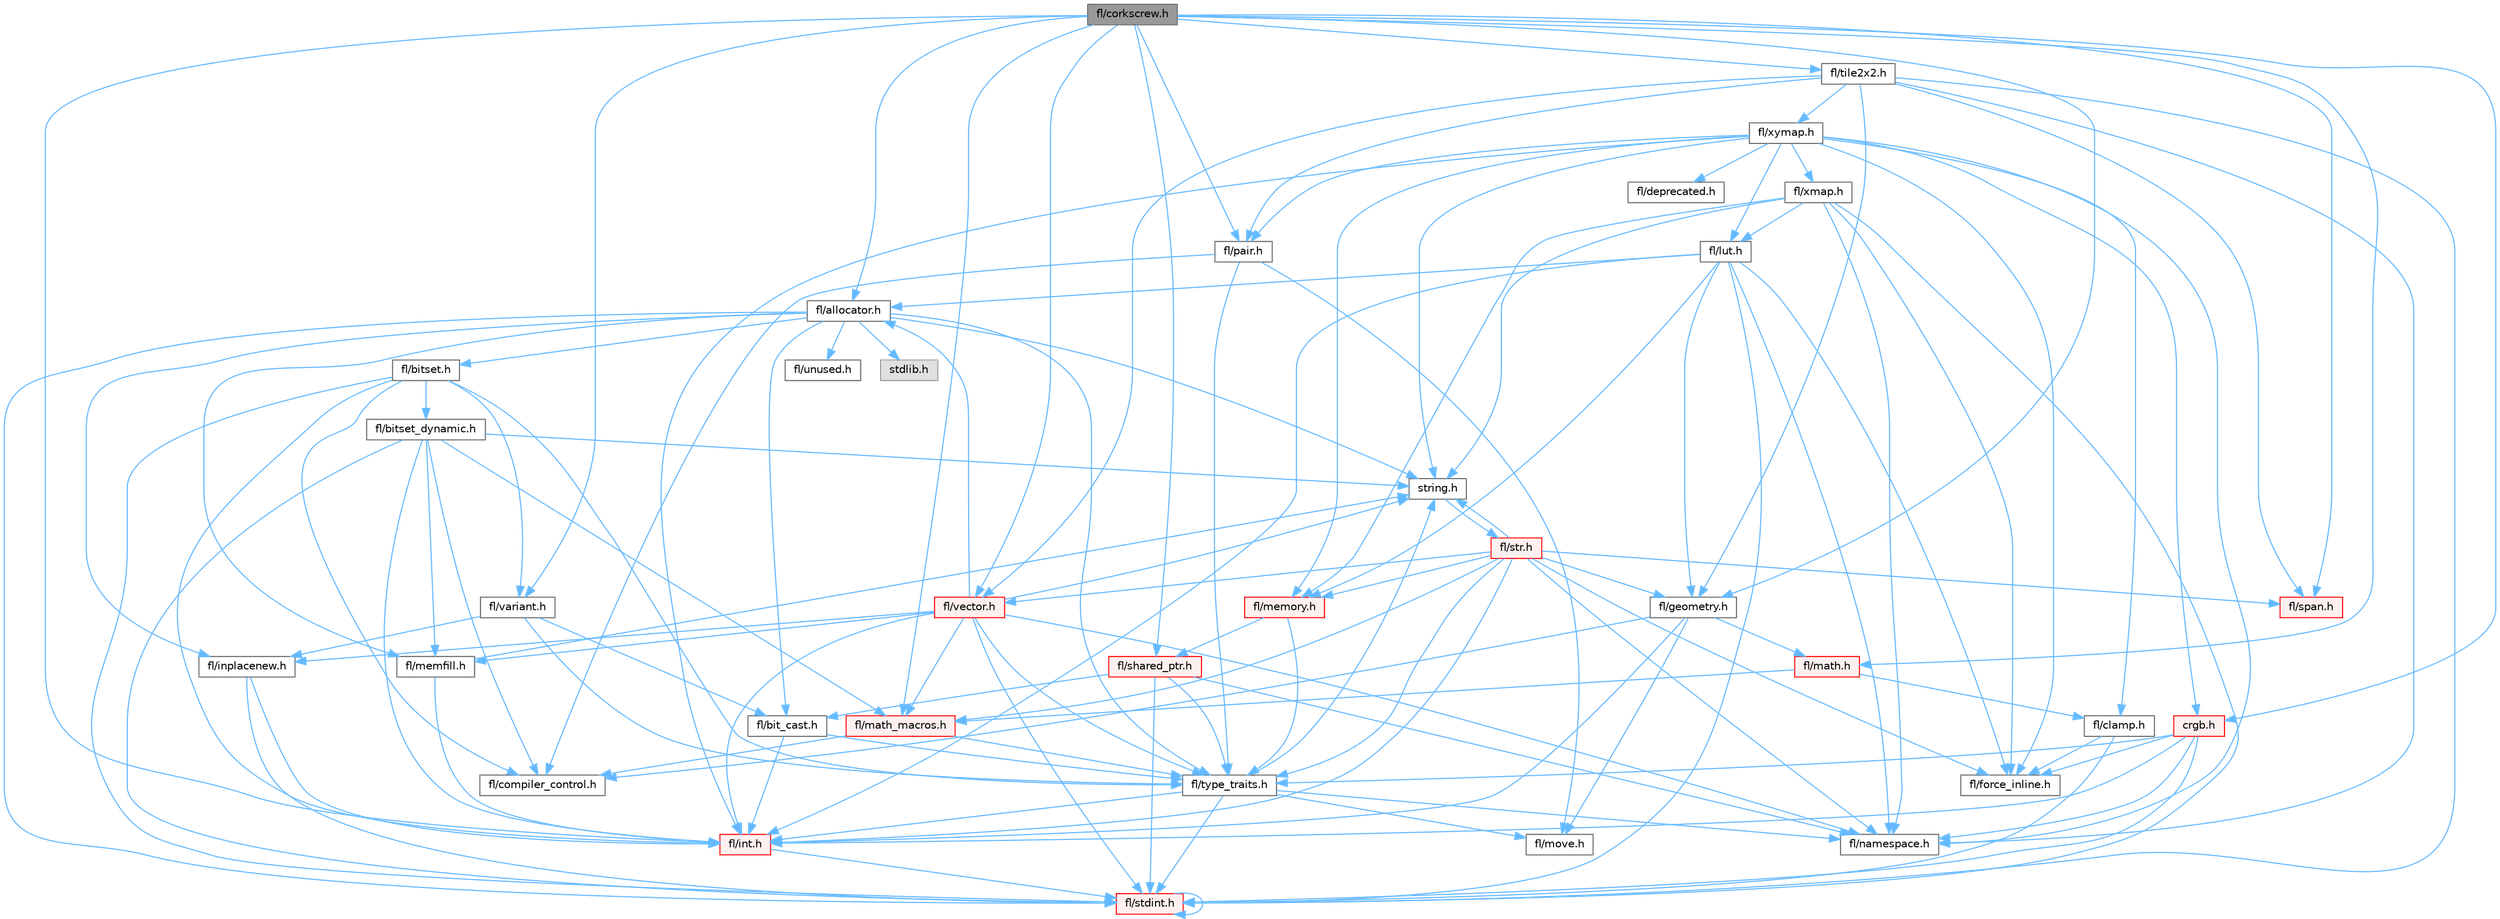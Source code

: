 digraph "fl/corkscrew.h"
{
 // INTERACTIVE_SVG=YES
 // LATEX_PDF_SIZE
  bgcolor="transparent";
  edge [fontname=Helvetica,fontsize=10,labelfontname=Helvetica,labelfontsize=10];
  node [fontname=Helvetica,fontsize=10,shape=box,height=0.2,width=0.4];
  Node1 [id="Node000001",label="fl/corkscrew.h",height=0.2,width=0.4,color="gray40", fillcolor="grey60", style="filled", fontcolor="black",tooltip="Corkscrew LED strip projection and rendering."];
  Node1 -> Node2 [id="edge1_Node000001_Node000002",color="steelblue1",style="solid",tooltip=" "];
  Node2 [id="Node000002",label="fl/allocator.h",height=0.2,width=0.4,color="grey40", fillcolor="white", style="filled",URL="$da/da9/allocator_8h.html",tooltip=" "];
  Node2 -> Node3 [id="edge2_Node000002_Node000003",color="steelblue1",style="solid",tooltip=" "];
  Node3 [id="Node000003",label="stdlib.h",height=0.2,width=0.4,color="grey60", fillcolor="#E0E0E0", style="filled",tooltip=" "];
  Node2 -> Node4 [id="edge3_Node000002_Node000004",color="steelblue1",style="solid",tooltip=" "];
  Node4 [id="Node000004",label="string.h",height=0.2,width=0.4,color="grey40", fillcolor="white", style="filled",URL="$da/d66/string_8h.html",tooltip=" "];
  Node4 -> Node5 [id="edge4_Node000004_Node000005",color="steelblue1",style="solid",tooltip=" "];
  Node5 [id="Node000005",label="fl/str.h",height=0.2,width=0.4,color="red", fillcolor="#FFF0F0", style="filled",URL="$d1/d93/str_8h.html",tooltip=" "];
  Node5 -> Node6 [id="edge5_Node000005_Node000006",color="steelblue1",style="solid",tooltip=" "];
  Node6 [id="Node000006",label="fl/int.h",height=0.2,width=0.4,color="red", fillcolor="#FFF0F0", style="filled",URL="$d3/d7e/int_8h.html",tooltip=" "];
  Node6 -> Node7 [id="edge6_Node000006_Node000007",color="steelblue1",style="solid",tooltip=" "];
  Node7 [id="Node000007",label="fl/stdint.h",height=0.2,width=0.4,color="red", fillcolor="#FFF0F0", style="filled",URL="$df/dd8/stdint_8h.html",tooltip=" "];
  Node7 -> Node7 [id="edge7_Node000007_Node000007",color="steelblue1",style="solid",tooltip=" "];
  Node5 -> Node4 [id="edge8_Node000005_Node000004",color="steelblue1",style="solid",tooltip=" "];
  Node5 -> Node10 [id="edge9_Node000005_Node000010",color="steelblue1",style="solid",tooltip=" "];
  Node10 [id="Node000010",label="fl/geometry.h",height=0.2,width=0.4,color="grey40", fillcolor="white", style="filled",URL="$d4/d67/geometry_8h.html",tooltip=" "];
  Node10 -> Node6 [id="edge10_Node000010_Node000006",color="steelblue1",style="solid",tooltip=" "];
  Node10 -> Node11 [id="edge11_Node000010_Node000011",color="steelblue1",style="solid",tooltip=" "];
  Node11 [id="Node000011",label="fl/math.h",height=0.2,width=0.4,color="red", fillcolor="#FFF0F0", style="filled",URL="$df/db1/math_8h.html",tooltip=" "];
  Node11 -> Node13 [id="edge12_Node000011_Node000013",color="steelblue1",style="solid",tooltip=" "];
  Node13 [id="Node000013",label="fl/clamp.h",height=0.2,width=0.4,color="grey40", fillcolor="white", style="filled",URL="$d6/dd3/clamp_8h.html",tooltip=" "];
  Node13 -> Node7 [id="edge13_Node000013_Node000007",color="steelblue1",style="solid",tooltip=" "];
  Node13 -> Node14 [id="edge14_Node000013_Node000014",color="steelblue1",style="solid",tooltip=" "];
  Node14 [id="Node000014",label="fl/force_inline.h",height=0.2,width=0.4,color="grey40", fillcolor="white", style="filled",URL="$d4/d64/force__inline_8h.html",tooltip=" "];
  Node11 -> Node16 [id="edge15_Node000011_Node000016",color="steelblue1",style="solid",tooltip=" "];
  Node16 [id="Node000016",label="fl/math_macros.h",height=0.2,width=0.4,color="red", fillcolor="#FFF0F0", style="filled",URL="$d8/db8/math__macros_8h.html",tooltip=" "];
  Node16 -> Node17 [id="edge16_Node000016_Node000017",color="steelblue1",style="solid",tooltip=" "];
  Node17 [id="Node000017",label="fl/compiler_control.h",height=0.2,width=0.4,color="grey40", fillcolor="white", style="filled",URL="$d4/d54/compiler__control_8h.html",tooltip=" "];
  Node16 -> Node18 [id="edge17_Node000016_Node000018",color="steelblue1",style="solid",tooltip=" "];
  Node18 [id="Node000018",label="fl/type_traits.h",height=0.2,width=0.4,color="grey40", fillcolor="white", style="filled",URL="$df/d63/type__traits_8h.html",tooltip=" "];
  Node18 -> Node4 [id="edge18_Node000018_Node000004",color="steelblue1",style="solid",tooltip=" "];
  Node18 -> Node7 [id="edge19_Node000018_Node000007",color="steelblue1",style="solid",tooltip=" "];
  Node18 -> Node19 [id="edge20_Node000018_Node000019",color="steelblue1",style="solid",tooltip=" "];
  Node19 [id="Node000019",label="fl/namespace.h",height=0.2,width=0.4,color="grey40", fillcolor="white", style="filled",URL="$df/d2a/namespace_8h.html",tooltip="Implements the FastLED namespace macros."];
  Node18 -> Node20 [id="edge21_Node000018_Node000020",color="steelblue1",style="solid",tooltip=" "];
  Node20 [id="Node000020",label="fl/move.h",height=0.2,width=0.4,color="grey40", fillcolor="white", style="filled",URL="$d9/d83/move_8h.html",tooltip=" "];
  Node18 -> Node6 [id="edge22_Node000018_Node000006",color="steelblue1",style="solid",tooltip=" "];
  Node10 -> Node17 [id="edge23_Node000010_Node000017",color="steelblue1",style="solid",tooltip=" "];
  Node10 -> Node20 [id="edge24_Node000010_Node000020",color="steelblue1",style="solid",tooltip=" "];
  Node5 -> Node16 [id="edge25_Node000005_Node000016",color="steelblue1",style="solid",tooltip=" "];
  Node5 -> Node19 [id="edge26_Node000005_Node000019",color="steelblue1",style="solid",tooltip=" "];
  Node5 -> Node21 [id="edge27_Node000005_Node000021",color="steelblue1",style="solid",tooltip=" "];
  Node21 [id="Node000021",label="fl/memory.h",height=0.2,width=0.4,color="red", fillcolor="#FFF0F0", style="filled",URL="$dc/d18/memory_8h.html",tooltip=" "];
  Node21 -> Node35 [id="edge28_Node000021_Node000035",color="steelblue1",style="solid",tooltip=" "];
  Node35 [id="Node000035",label="fl/shared_ptr.h",height=0.2,width=0.4,color="red", fillcolor="#FFF0F0", style="filled",URL="$df/d6a/shared__ptr_8h.html",tooltip=" "];
  Node35 -> Node19 [id="edge29_Node000035_Node000019",color="steelblue1",style="solid",tooltip=" "];
  Node35 -> Node18 [id="edge30_Node000035_Node000018",color="steelblue1",style="solid",tooltip=" "];
  Node35 -> Node7 [id="edge31_Node000035_Node000007",color="steelblue1",style="solid",tooltip=" "];
  Node35 -> Node33 [id="edge32_Node000035_Node000033",color="steelblue1",style="solid",tooltip=" "];
  Node33 [id="Node000033",label="fl/bit_cast.h",height=0.2,width=0.4,color="grey40", fillcolor="white", style="filled",URL="$df/d72/bit__cast_8h.html",tooltip=" "];
  Node33 -> Node18 [id="edge33_Node000033_Node000018",color="steelblue1",style="solid",tooltip=" "];
  Node33 -> Node6 [id="edge34_Node000033_Node000006",color="steelblue1",style="solid",tooltip=" "];
  Node21 -> Node18 [id="edge35_Node000021_Node000018",color="steelblue1",style="solid",tooltip=" "];
  Node5 -> Node18 [id="edge36_Node000005_Node000018",color="steelblue1",style="solid",tooltip=" "];
  Node5 -> Node42 [id="edge37_Node000005_Node000042",color="steelblue1",style="solid",tooltip=" "];
  Node42 [id="Node000042",label="fl/vector.h",height=0.2,width=0.4,color="red", fillcolor="#FFF0F0", style="filled",URL="$d6/d68/vector_8h.html",tooltip=" "];
  Node42 -> Node7 [id="edge38_Node000042_Node000007",color="steelblue1",style="solid",tooltip=" "];
  Node42 -> Node6 [id="edge39_Node000042_Node000006",color="steelblue1",style="solid",tooltip=" "];
  Node42 -> Node4 [id="edge40_Node000042_Node000004",color="steelblue1",style="solid",tooltip=" "];
  Node42 -> Node16 [id="edge41_Node000042_Node000016",color="steelblue1",style="solid",tooltip=" "];
  Node42 -> Node45 [id="edge42_Node000042_Node000045",color="steelblue1",style="solid",tooltip=" "];
  Node45 [id="Node000045",label="fl/memfill.h",height=0.2,width=0.4,color="grey40", fillcolor="white", style="filled",URL="$d0/dda/memfill_8h.html",tooltip=" "];
  Node45 -> Node4 [id="edge43_Node000045_Node000004",color="steelblue1",style="solid",tooltip=" "];
  Node45 -> Node6 [id="edge44_Node000045_Node000006",color="steelblue1",style="solid",tooltip=" "];
  Node42 -> Node19 [id="edge45_Node000042_Node000019",color="steelblue1",style="solid",tooltip=" "];
  Node42 -> Node2 [id="edge46_Node000042_Node000002",color="steelblue1",style="solid",tooltip=" "];
  Node42 -> Node18 [id="edge47_Node000042_Node000018",color="steelblue1",style="solid",tooltip=" "];
  Node42 -> Node30 [id="edge48_Node000042_Node000030",color="steelblue1",style="solid",tooltip=" "];
  Node30 [id="Node000030",label="fl/inplacenew.h",height=0.2,width=0.4,color="grey40", fillcolor="white", style="filled",URL="$db/d36/inplacenew_8h.html",tooltip=" "];
  Node30 -> Node7 [id="edge49_Node000030_Node000007",color="steelblue1",style="solid",tooltip=" "];
  Node30 -> Node6 [id="edge50_Node000030_Node000006",color="steelblue1",style="solid",tooltip=" "];
  Node5 -> Node46 [id="edge51_Node000005_Node000046",color="steelblue1",style="solid",tooltip=" "];
  Node46 [id="Node000046",label="fl/span.h",height=0.2,width=0.4,color="red", fillcolor="#FFF0F0", style="filled",URL="$d4/d7a/span_8h.html",tooltip=" "];
  Node5 -> Node14 [id="edge52_Node000005_Node000014",color="steelblue1",style="solid",tooltip=" "];
  Node2 -> Node30 [id="edge53_Node000002_Node000030",color="steelblue1",style="solid",tooltip=" "];
  Node2 -> Node45 [id="edge54_Node000002_Node000045",color="steelblue1",style="solid",tooltip=" "];
  Node2 -> Node18 [id="edge55_Node000002_Node000018",color="steelblue1",style="solid",tooltip=" "];
  Node2 -> Node48 [id="edge56_Node000002_Node000048",color="steelblue1",style="solid",tooltip=" "];
  Node48 [id="Node000048",label="fl/unused.h",height=0.2,width=0.4,color="grey40", fillcolor="white", style="filled",URL="$d8/d4b/unused_8h.html",tooltip=" "];
  Node2 -> Node33 [id="edge57_Node000002_Node000033",color="steelblue1",style="solid",tooltip=" "];
  Node2 -> Node7 [id="edge58_Node000002_Node000007",color="steelblue1",style="solid",tooltip=" "];
  Node2 -> Node49 [id="edge59_Node000002_Node000049",color="steelblue1",style="solid",tooltip=" "];
  Node49 [id="Node000049",label="fl/bitset.h",height=0.2,width=0.4,color="grey40", fillcolor="white", style="filled",URL="$d1/d69/bitset_8h.html",tooltip=" "];
  Node49 -> Node50 [id="edge60_Node000049_Node000050",color="steelblue1",style="solid",tooltip=" "];
  Node50 [id="Node000050",label="fl/bitset_dynamic.h",height=0.2,width=0.4,color="grey40", fillcolor="white", style="filled",URL="$de/d7a/bitset__dynamic_8h.html",tooltip=" "];
  Node50 -> Node7 [id="edge61_Node000050_Node000007",color="steelblue1",style="solid",tooltip=" "];
  Node50 -> Node6 [id="edge62_Node000050_Node000006",color="steelblue1",style="solid",tooltip=" "];
  Node50 -> Node4 [id="edge63_Node000050_Node000004",color="steelblue1",style="solid",tooltip=" "];
  Node50 -> Node16 [id="edge64_Node000050_Node000016",color="steelblue1",style="solid",tooltip=" "];
  Node50 -> Node45 [id="edge65_Node000050_Node000045",color="steelblue1",style="solid",tooltip=" "];
  Node50 -> Node17 [id="edge66_Node000050_Node000017",color="steelblue1",style="solid",tooltip=" "];
  Node49 -> Node18 [id="edge67_Node000049_Node000018",color="steelblue1",style="solid",tooltip=" "];
  Node49 -> Node41 [id="edge68_Node000049_Node000041",color="steelblue1",style="solid",tooltip=" "];
  Node41 [id="Node000041",label="fl/variant.h",height=0.2,width=0.4,color="grey40", fillcolor="white", style="filled",URL="$d6/d10/variant_8h.html",tooltip=" "];
  Node41 -> Node30 [id="edge69_Node000041_Node000030",color="steelblue1",style="solid",tooltip=" "];
  Node41 -> Node18 [id="edge70_Node000041_Node000018",color="steelblue1",style="solid",tooltip=" "];
  Node41 -> Node33 [id="edge71_Node000041_Node000033",color="steelblue1",style="solid",tooltip=" "];
  Node49 -> Node7 [id="edge72_Node000049_Node000007",color="steelblue1",style="solid",tooltip=" "];
  Node49 -> Node6 [id="edge73_Node000049_Node000006",color="steelblue1",style="solid",tooltip=" "];
  Node49 -> Node17 [id="edge74_Node000049_Node000017",color="steelblue1",style="solid",tooltip=" "];
  Node1 -> Node10 [id="edge75_Node000001_Node000010",color="steelblue1",style="solid",tooltip=" "];
  Node1 -> Node11 [id="edge76_Node000001_Node000011",color="steelblue1",style="solid",tooltip=" "];
  Node1 -> Node16 [id="edge77_Node000001_Node000016",color="steelblue1",style="solid",tooltip=" "];
  Node1 -> Node51 [id="edge78_Node000001_Node000051",color="steelblue1",style="solid",tooltip=" "];
  Node51 [id="Node000051",label="fl/pair.h",height=0.2,width=0.4,color="grey40", fillcolor="white", style="filled",URL="$d3/d41/pair_8h.html",tooltip=" "];
  Node51 -> Node20 [id="edge79_Node000051_Node000020",color="steelblue1",style="solid",tooltip=" "];
  Node51 -> Node17 [id="edge80_Node000051_Node000017",color="steelblue1",style="solid",tooltip=" "];
  Node51 -> Node18 [id="edge81_Node000051_Node000018",color="steelblue1",style="solid",tooltip=" "];
  Node1 -> Node52 [id="edge82_Node000001_Node000052",color="steelblue1",style="solid",tooltip=" "];
  Node52 [id="Node000052",label="fl/tile2x2.h",height=0.2,width=0.4,color="grey40", fillcolor="white", style="filled",URL="$d2/db4/tile2x2_8h.html",tooltip=" "];
  Node52 -> Node7 [id="edge83_Node000052_Node000007",color="steelblue1",style="solid",tooltip=" "];
  Node52 -> Node10 [id="edge84_Node000052_Node000010",color="steelblue1",style="solid",tooltip=" "];
  Node52 -> Node19 [id="edge85_Node000052_Node000019",color="steelblue1",style="solid",tooltip=" "];
  Node52 -> Node51 [id="edge86_Node000052_Node000051",color="steelblue1",style="solid",tooltip=" "];
  Node52 -> Node46 [id="edge87_Node000052_Node000046",color="steelblue1",style="solid",tooltip=" "];
  Node52 -> Node53 [id="edge88_Node000052_Node000053",color="steelblue1",style="solid",tooltip=" "];
  Node53 [id="Node000053",label="fl/xymap.h",height=0.2,width=0.4,color="grey40", fillcolor="white", style="filled",URL="$da/d61/xymap_8h.html",tooltip=" "];
  Node53 -> Node6 [id="edge89_Node000053_Node000006",color="steelblue1",style="solid",tooltip=" "];
  Node53 -> Node19 [id="edge90_Node000053_Node000019",color="steelblue1",style="solid",tooltip=" "];
  Node53 -> Node14 [id="edge91_Node000053_Node000014",color="steelblue1",style="solid",tooltip=" "];
  Node53 -> Node51 [id="edge92_Node000053_Node000051",color="steelblue1",style="solid",tooltip=" "];
  Node53 -> Node4 [id="edge93_Node000053_Node000004",color="steelblue1",style="solid",tooltip=" "];
  Node53 -> Node54 [id="edge94_Node000053_Node000054",color="steelblue1",style="solid",tooltip=" "];
  Node54 [id="Node000054",label="crgb.h",height=0.2,width=0.4,color="red", fillcolor="#FFF0F0", style="filled",URL="$db/dd1/crgb_8h.html",tooltip="Defines the red, green, and blue (RGB) pixel struct."];
  Node54 -> Node7 [id="edge95_Node000054_Node000007",color="steelblue1",style="solid",tooltip=" "];
  Node54 -> Node6 [id="edge96_Node000054_Node000006",color="steelblue1",style="solid",tooltip=" "];
  Node54 -> Node19 [id="edge97_Node000054_Node000019",color="steelblue1",style="solid",tooltip=" "];
  Node54 -> Node14 [id="edge98_Node000054_Node000014",color="steelblue1",style="solid",tooltip=" "];
  Node54 -> Node18 [id="edge99_Node000054_Node000018",color="steelblue1",style="solid",tooltip=" "];
  Node53 -> Node13 [id="edge100_Node000053_Node000013",color="steelblue1",style="solid",tooltip=" "];
  Node53 -> Node62 [id="edge101_Node000053_Node000062",color="steelblue1",style="solid",tooltip=" "];
  Node62 [id="Node000062",label="fl/lut.h",height=0.2,width=0.4,color="grey40", fillcolor="white", style="filled",URL="$db/d54/lut_8h.html",tooltip=" "];
  Node62 -> Node2 [id="edge102_Node000062_Node000002",color="steelblue1",style="solid",tooltip=" "];
  Node62 -> Node14 [id="edge103_Node000062_Node000014",color="steelblue1",style="solid",tooltip=" "];
  Node62 -> Node21 [id="edge104_Node000062_Node000021",color="steelblue1",style="solid",tooltip=" "];
  Node62 -> Node7 [id="edge105_Node000062_Node000007",color="steelblue1",style="solid",tooltip=" "];
  Node62 -> Node6 [id="edge106_Node000062_Node000006",color="steelblue1",style="solid",tooltip=" "];
  Node62 -> Node10 [id="edge107_Node000062_Node000010",color="steelblue1",style="solid",tooltip=" "];
  Node62 -> Node19 [id="edge108_Node000062_Node000019",color="steelblue1",style="solid",tooltip=" "];
  Node53 -> Node21 [id="edge109_Node000053_Node000021",color="steelblue1",style="solid",tooltip=" "];
  Node53 -> Node31 [id="edge110_Node000053_Node000031",color="steelblue1",style="solid",tooltip=" "];
  Node31 [id="Node000031",label="fl/deprecated.h",height=0.2,width=0.4,color="grey40", fillcolor="white", style="filled",URL="$d4/dce/deprecated_8h.html",tooltip=" "];
  Node53 -> Node63 [id="edge111_Node000053_Node000063",color="steelblue1",style="solid",tooltip=" "];
  Node63 [id="Node000063",label="fl/xmap.h",height=0.2,width=0.4,color="grey40", fillcolor="white", style="filled",URL="$dd/dcc/xmap_8h.html",tooltip=" "];
  Node63 -> Node7 [id="edge112_Node000063_Node000007",color="steelblue1",style="solid",tooltip=" "];
  Node63 -> Node4 [id="edge113_Node000063_Node000004",color="steelblue1",style="solid",tooltip=" "];
  Node63 -> Node14 [id="edge114_Node000063_Node000014",color="steelblue1",style="solid",tooltip=" "];
  Node63 -> Node62 [id="edge115_Node000063_Node000062",color="steelblue1",style="solid",tooltip=" "];
  Node63 -> Node21 [id="edge116_Node000063_Node000021",color="steelblue1",style="solid",tooltip=" "];
  Node63 -> Node19 [id="edge117_Node000063_Node000019",color="steelblue1",style="solid",tooltip=" "];
  Node52 -> Node42 [id="edge118_Node000052_Node000042",color="steelblue1",style="solid",tooltip=" "];
  Node1 -> Node42 [id="edge119_Node000001_Node000042",color="steelblue1",style="solid",tooltip=" "];
  Node1 -> Node35 [id="edge120_Node000001_Node000035",color="steelblue1",style="solid",tooltip=" "];
  Node1 -> Node41 [id="edge121_Node000001_Node000041",color="steelblue1",style="solid",tooltip=" "];
  Node1 -> Node46 [id="edge122_Node000001_Node000046",color="steelblue1",style="solid",tooltip=" "];
  Node1 -> Node54 [id="edge123_Node000001_Node000054",color="steelblue1",style="solid",tooltip=" "];
  Node1 -> Node6 [id="edge124_Node000001_Node000006",color="steelblue1",style="solid",tooltip=" "];
}
